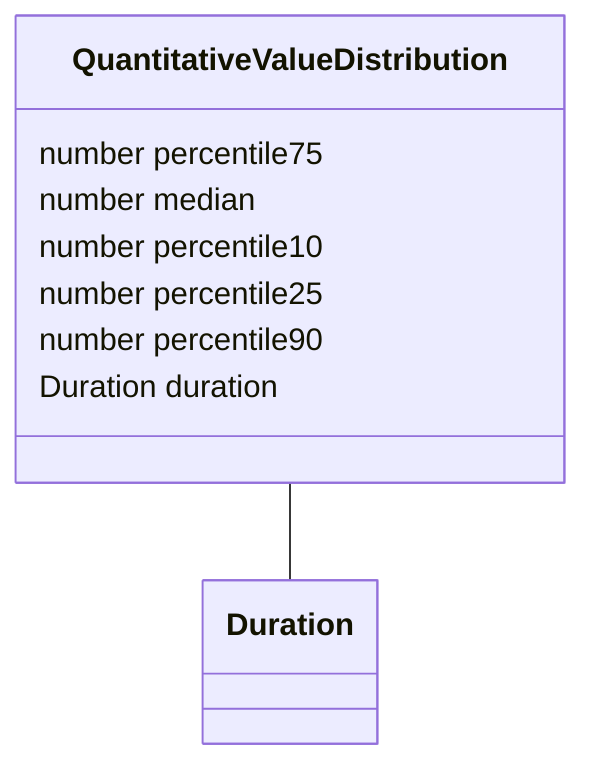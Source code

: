 classDiagram
  QuantitativeValueDistribution -- Duration


class QuantitativeValueDistribution {

  number percentile75
  number median
  number percentile10
  number percentile25
  number percentile90
  Duration duration

 }